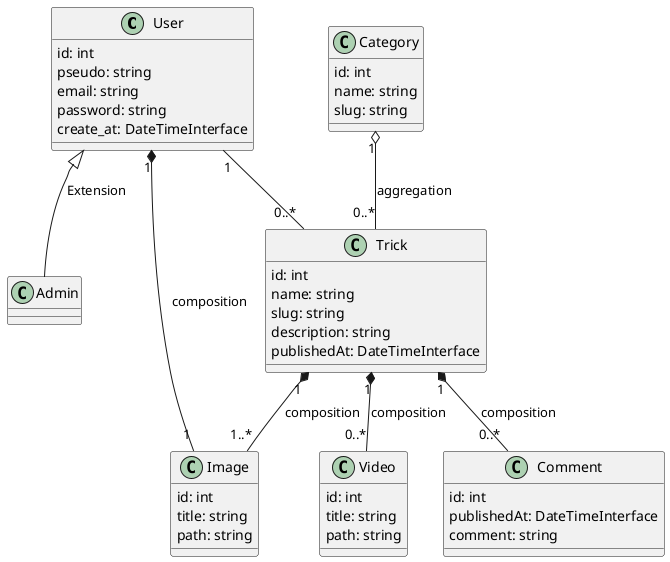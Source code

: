 @startuml Classes
        class User {
            {field} id: int
            {field} pseudo: string
            {field} email: string
            {field} password: string
            {field} create_at: DateTimeInterface
        }

        class Admin 

        class Category {
            {field} id: int
            {field} name: string
            {field} slug: string
        }
        
        class Trick {
            {field} id: int
            {field} name: string
            {field} slug: string
            {field} description: string
            {field} publishedAt: DateTimeInterface
        }

        class Image {
            {field} id: int
            {field} title: string
            {field} path: string
        }

        class Video {
            {field} id: int
            {field} title: string
            {field} path: string
        }

        class Comment {
            {field} id: int
            {field} publishedAt: DateTimeInterface
            {field} comment: string
        }

        User <|-- Admin : Extension

        User "1" *-- "1" Image : composition
        User "1" -- "0..*" Trick

        Category "1" o-- "0..*" Trick : aggregation
        Trick "1" *-- "1..*" Image : composition
        Trick "1" *-- "0..*" Video : composition
        Trick "1" *-- "0..*" Comment : composition
@enduml